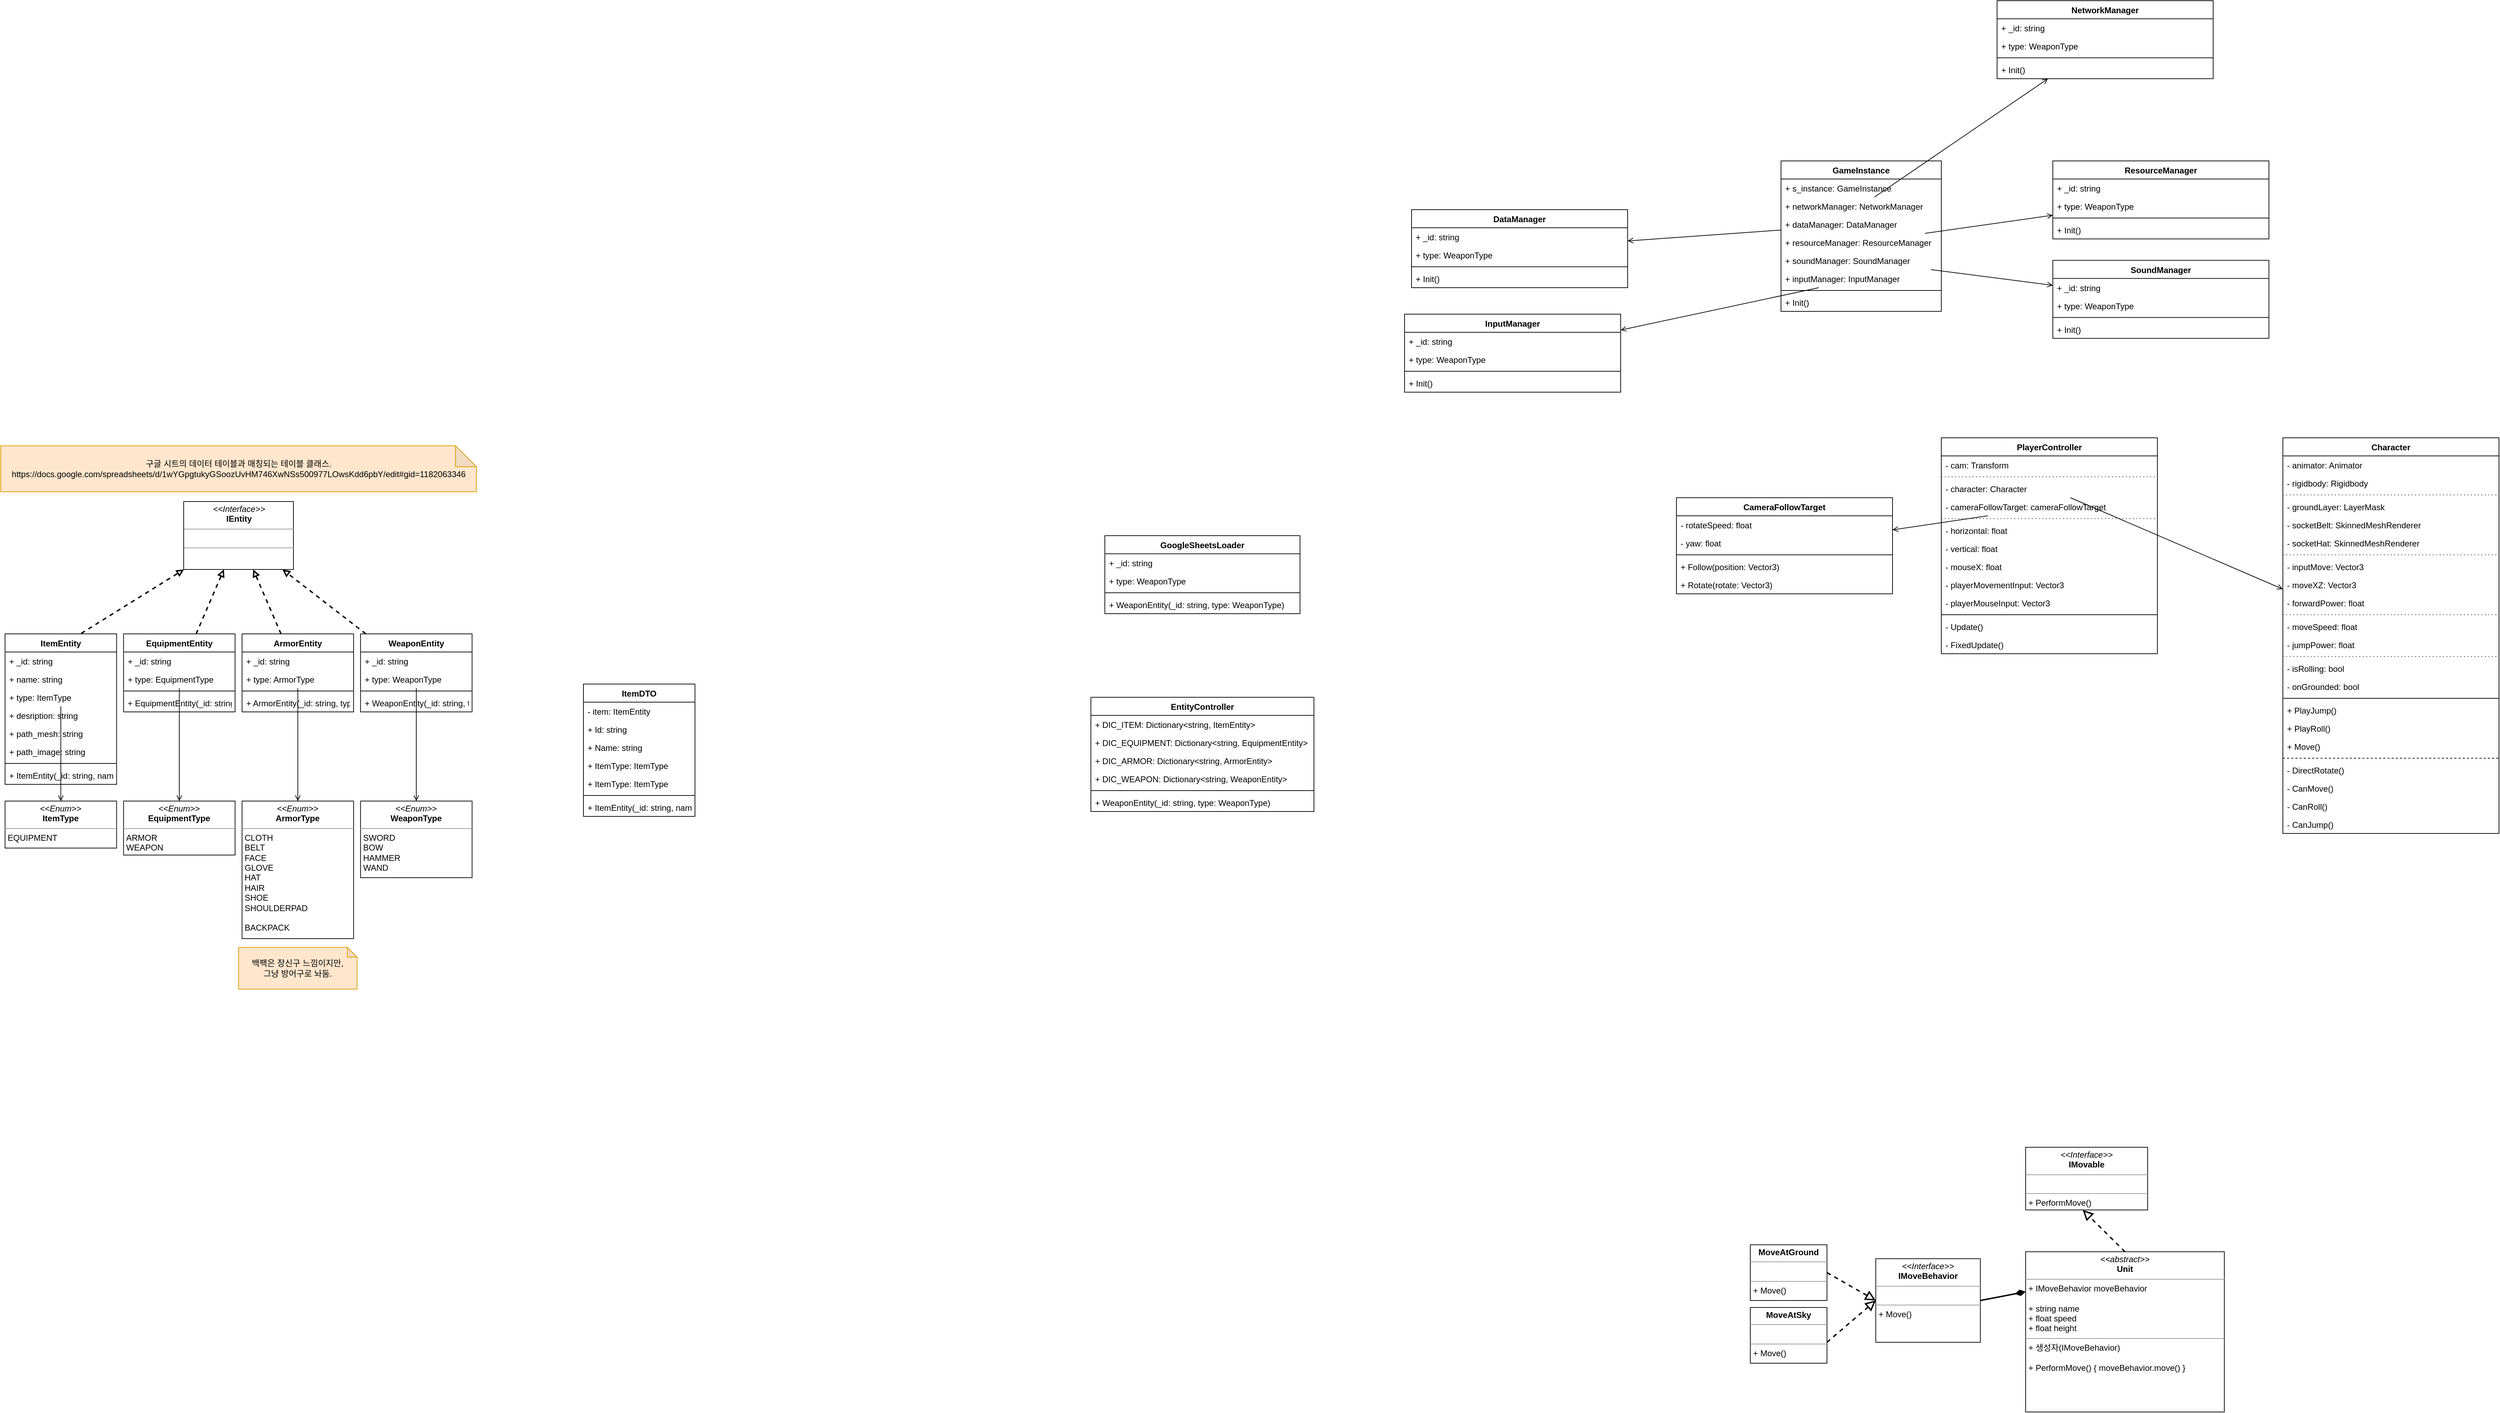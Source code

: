 <mxfile version="19.0.3" type="device"><diagram id="C5RBs43oDa-KdzZeNtuy" name="Page-1"><mxGraphModel dx="2967" dy="2228" grid="0" gridSize="10" guides="1" tooltips="1" connect="1" arrows="1" fold="1" page="1" pageScale="1" pageWidth="827" pageHeight="1169" background="none" math="0" shadow="0"><root><mxCell id="WIyWlLk6GJQsqaUBKTNV-0"/><mxCell id="WIyWlLk6GJQsqaUBKTNV-1" parent="WIyWlLk6GJQsqaUBKTNV-0"/><mxCell id="9VnMXgHcJGbIlLgHJP0y-38" style="edgeStyle=none;rounded=0;orthogonalLoop=1;jettySize=auto;html=1;exitX=0.5;exitY=0;exitDx=0;exitDy=0;entryX=0.468;entryY=1;entryDx=0;entryDy=0;entryPerimeter=0;dashed=1;endArrow=block;endFill=0;strokeWidth=2;endSize=10;startSize=6;" parent="WIyWlLk6GJQsqaUBKTNV-1" source="9VnMXgHcJGbIlLgHJP0y-40" target="9VnMXgHcJGbIlLgHJP0y-43" edge="1"><mxGeometry relative="1" as="geometry"/></mxCell><mxCell id="9VnMXgHcJGbIlLgHJP0y-40" value="&lt;p style=&quot;margin: 0px ; margin-top: 4px ; text-align: center&quot;&gt;&lt;i&gt;&amp;lt;&amp;lt;abstract&amp;gt;&amp;gt;&lt;/i&gt;&lt;b&gt;&lt;br&gt;Unit&lt;/b&gt;&lt;/p&gt;&lt;hr size=&quot;1&quot;&gt;&lt;p style=&quot;margin: 0px ; margin-left: 4px&quot;&gt;+ IMoveBehavior moveBehavior&lt;br&gt;&lt;br&gt;+ string name&lt;br&gt;+ float speed&lt;br&gt;&lt;/p&gt;&lt;p style=&quot;margin: 0px ; margin-left: 4px&quot;&gt;+ float height&lt;/p&gt;&lt;hr size=&quot;1&quot;&gt;&lt;p style=&quot;margin: 0px ; margin-left: 4px&quot;&gt;+ 생성자(IMoveBehavior)&lt;/p&gt;&lt;p style=&quot;margin: 0px ; margin-left: 4px&quot;&gt;&lt;br&gt;&lt;/p&gt;&lt;p style=&quot;margin: 0px 0px 0px 4px&quot;&gt;+ PerformMove() {&amp;nbsp;&lt;span&gt;moveBehavior.move()&amp;nbsp;&lt;/span&gt;&lt;span&gt;}&lt;/span&gt;&lt;/p&gt;" style="verticalAlign=top;align=left;overflow=fill;fontSize=12;fontFamily=Helvetica;html=1;" parent="WIyWlLk6GJQsqaUBKTNV-1" vertex="1"><mxGeometry x="1281" y="666" width="285" height="230" as="geometry"/></mxCell><mxCell id="9VnMXgHcJGbIlLgHJP0y-43" value="&lt;p style=&quot;margin: 0px ; margin-top: 4px ; text-align: center&quot;&gt;&lt;i&gt;&amp;lt;&amp;lt;Interface&amp;gt;&amp;gt;&lt;/i&gt;&lt;br&gt;&lt;b&gt;IMovable&lt;/b&gt;&lt;/p&gt;&lt;hr size=&quot;1&quot;&gt;&lt;p style=&quot;margin: 0px ; margin-left: 4px&quot;&gt;&lt;br&gt;&lt;/p&gt;&lt;hr size=&quot;1&quot;&gt;&lt;p style=&quot;margin: 0px ; margin-left: 4px&quot;&gt;+ PerformMove()&lt;br&gt;&lt;/p&gt;" style="verticalAlign=top;align=left;overflow=fill;fontSize=12;fontFamily=Helvetica;html=1;" parent="WIyWlLk6GJQsqaUBKTNV-1" vertex="1"><mxGeometry x="1281" y="516" width="175" height="90" as="geometry"/></mxCell><mxCell id="9VnMXgHcJGbIlLgHJP0y-44" style="edgeStyle=none;rounded=0;orthogonalLoop=1;jettySize=auto;html=1;exitX=1;exitY=0.5;exitDx=0;exitDy=0;entryX=0;entryY=0.25;entryDx=0;entryDy=0;endArrow=diamondThin;endFill=1;strokeWidth=2;endSize=10;startSize=6;" parent="WIyWlLk6GJQsqaUBKTNV-1" source="9VnMXgHcJGbIlLgHJP0y-45" target="9VnMXgHcJGbIlLgHJP0y-40" edge="1"><mxGeometry relative="1" as="geometry"/></mxCell><mxCell id="9VnMXgHcJGbIlLgHJP0y-45" value="&lt;p style=&quot;margin: 0px ; margin-top: 4px ; text-align: center&quot;&gt;&lt;i&gt;&amp;lt;&amp;lt;Interface&amp;gt;&amp;gt;&lt;/i&gt;&lt;br&gt;&lt;b&gt;IMoveBehavior&lt;/b&gt;&lt;/p&gt;&lt;hr size=&quot;1&quot;&gt;&lt;p style=&quot;margin: 0px ; margin-left: 4px&quot;&gt;&lt;br&gt;&lt;/p&gt;&lt;hr size=&quot;1&quot;&gt;&lt;p style=&quot;margin: 0px ; margin-left: 4px&quot;&gt;+ Move()&lt;/p&gt;" style="verticalAlign=top;align=left;overflow=fill;fontSize=12;fontFamily=Helvetica;html=1;" parent="WIyWlLk6GJQsqaUBKTNV-1" vertex="1"><mxGeometry x="1066" y="676" width="150" height="120" as="geometry"/></mxCell><mxCell id="9VnMXgHcJGbIlLgHJP0y-46" style="edgeStyle=none;rounded=0;orthogonalLoop=1;jettySize=auto;html=1;exitX=1;exitY=0.5;exitDx=0;exitDy=0;entryX=0;entryY=0.5;entryDx=0;entryDy=0;dashed=1;endArrow=block;endFill=0;strokeWidth=2;endSize=10;startSize=6;" parent="WIyWlLk6GJQsqaUBKTNV-1" source="9VnMXgHcJGbIlLgHJP0y-47" target="9VnMXgHcJGbIlLgHJP0y-45" edge="1"><mxGeometry relative="1" as="geometry"/></mxCell><mxCell id="9VnMXgHcJGbIlLgHJP0y-47" value="&lt;p style=&quot;margin: 0px ; margin-top: 4px ; text-align: center&quot;&gt;&lt;b&gt;MoveAtGround&lt;/b&gt;&lt;/p&gt;&lt;hr size=&quot;1&quot;&gt;&lt;p style=&quot;margin: 0px ; margin-left: 4px&quot;&gt;&lt;br&gt;&lt;/p&gt;&lt;hr size=&quot;1&quot;&gt;&lt;p style=&quot;margin: 0px ; margin-left: 4px&quot;&gt;+ &lt;span&gt;Move()&lt;/span&gt;&lt;/p&gt;" style="verticalAlign=top;align=left;overflow=fill;fontSize=12;fontFamily=Helvetica;html=1;" parent="WIyWlLk6GJQsqaUBKTNV-1" vertex="1"><mxGeometry x="886" y="656" width="110" height="80" as="geometry"/></mxCell><mxCell id="9VnMXgHcJGbIlLgHJP0y-48" style="edgeStyle=none;rounded=0;orthogonalLoop=1;jettySize=auto;html=1;exitX=1;exitY=0.5;exitDx=0;exitDy=0;dashed=1;endArrow=block;endFill=0;strokeWidth=2;endSize=10;startSize=6;entryX=0;entryY=0.5;entryDx=0;entryDy=0;" parent="WIyWlLk6GJQsqaUBKTNV-1" target="9VnMXgHcJGbIlLgHJP0y-45" edge="1"><mxGeometry relative="1" as="geometry"><mxPoint x="1026" y="716" as="targetPoint"/><mxPoint x="996" y="796" as="sourcePoint"/></mxGeometry></mxCell><mxCell id="9VnMXgHcJGbIlLgHJP0y-49" value="&lt;p style=&quot;margin: 0px ; margin-top: 4px ; text-align: center&quot;&gt;&lt;b&gt;MoveAtSky&lt;/b&gt;&lt;/p&gt;&lt;hr size=&quot;1&quot;&gt;&lt;p style=&quot;margin: 0px ; margin-left: 4px&quot;&gt;&lt;br&gt;&lt;/p&gt;&lt;hr size=&quot;1&quot;&gt;&lt;p style=&quot;margin: 0px ; margin-left: 4px&quot;&gt;+ Move()&lt;/p&gt;" style="verticalAlign=top;align=left;overflow=fill;fontSize=12;fontFamily=Helvetica;html=1;" parent="WIyWlLk6GJQsqaUBKTNV-1" vertex="1"><mxGeometry x="886" y="746" width="110" height="80" as="geometry"/></mxCell><mxCell id="nxjhVSm8J_aEpLr75gAi-8" style="orthogonalLoop=1;jettySize=auto;html=1;exitX=0.62;exitY=0.026;exitDx=0;exitDy=0;dashed=1;endArrow=block;endFill=0;strokeWidth=2;rounded=0;exitPerimeter=0;" parent="WIyWlLk6GJQsqaUBKTNV-1" source="7H909xOKBtgpmZP25WXi-0" target="7H909xOKBtgpmZP25WXi-45" edge="1"><mxGeometry relative="1" as="geometry"><mxPoint x="-1375.25" y="-171" as="sourcePoint"/><mxPoint x="-1320.25" y="-291" as="targetPoint"/></mxGeometry></mxCell><mxCell id="nxjhVSm8J_aEpLr75gAi-6" value="" style="rounded=0;orthogonalLoop=1;jettySize=auto;html=1;dashed=1;endArrow=block;endFill=0;strokeWidth=2;" parent="WIyWlLk6GJQsqaUBKTNV-1" source="7H909xOKBtgpmZP25WXi-12" target="7H909xOKBtgpmZP25WXi-45" edge="1"><mxGeometry relative="1" as="geometry"><mxPoint x="-1260.25" y="-251" as="sourcePoint"/><mxPoint x="-1282.25" y="-291" as="targetPoint"/></mxGeometry></mxCell><mxCell id="7H909xOKBtgpmZP25WXi-0" value="ItemEntity" style="swimlane;fontStyle=1;align=center;verticalAlign=top;childLayout=stackLayout;horizontal=1;startSize=26;horizontalStack=0;resizeParent=1;resizeParentMax=0;resizeLast=0;collapsible=1;marginBottom=0;" parent="WIyWlLk6GJQsqaUBKTNV-1" vertex="1"><mxGeometry x="-1617.75" y="-221" width="160" height="216" as="geometry"/></mxCell><mxCell id="7H909xOKBtgpmZP25WXi-1" value="+ _id: string" style="text;strokeColor=none;fillColor=none;align=left;verticalAlign=top;spacingLeft=4;spacingRight=4;overflow=hidden;rotatable=0;points=[[0,0.5],[1,0.5]];portConstraint=eastwest;" parent="7H909xOKBtgpmZP25WXi-0" vertex="1"><mxGeometry y="26" width="160" height="26" as="geometry"/></mxCell><mxCell id="7H909xOKBtgpmZP25WXi-24" value="+ name: string" style="text;strokeColor=none;fillColor=none;align=left;verticalAlign=top;spacingLeft=4;spacingRight=4;overflow=hidden;rotatable=0;points=[[0,0.5],[1,0.5]];portConstraint=eastwest;" parent="7H909xOKBtgpmZP25WXi-0" vertex="1"><mxGeometry y="52" width="160" height="26" as="geometry"/></mxCell><mxCell id="7H909xOKBtgpmZP25WXi-25" value="+ type: ItemType" style="text;strokeColor=none;fillColor=none;align=left;verticalAlign=top;spacingLeft=4;spacingRight=4;overflow=hidden;rotatable=0;points=[[0,0.5],[1,0.5]];portConstraint=eastwest;" parent="7H909xOKBtgpmZP25WXi-0" vertex="1"><mxGeometry y="78" width="160" height="26" as="geometry"/></mxCell><mxCell id="7H909xOKBtgpmZP25WXi-47" value="+ desription: string" style="text;strokeColor=none;fillColor=none;align=left;verticalAlign=top;spacingLeft=4;spacingRight=4;overflow=hidden;rotatable=0;points=[[0,0.5],[1,0.5]];portConstraint=eastwest;" parent="7H909xOKBtgpmZP25WXi-0" vertex="1"><mxGeometry y="104" width="160" height="26" as="geometry"/></mxCell><mxCell id="7H909xOKBtgpmZP25WXi-48" value="+ path_mesh: string" style="text;strokeColor=none;fillColor=none;align=left;verticalAlign=top;spacingLeft=4;spacingRight=4;overflow=hidden;rotatable=0;points=[[0,0.5],[1,0.5]];portConstraint=eastwest;" parent="7H909xOKBtgpmZP25WXi-0" vertex="1"><mxGeometry y="130" width="160" height="26" as="geometry"/></mxCell><mxCell id="7H909xOKBtgpmZP25WXi-49" value="+ path_image: string" style="text;strokeColor=none;fillColor=none;align=left;verticalAlign=top;spacingLeft=4;spacingRight=4;overflow=hidden;rotatable=0;points=[[0,0.5],[1,0.5]];portConstraint=eastwest;" parent="7H909xOKBtgpmZP25WXi-0" vertex="1"><mxGeometry y="156" width="160" height="26" as="geometry"/></mxCell><mxCell id="7H909xOKBtgpmZP25WXi-2" value="" style="line;strokeWidth=1;fillColor=none;align=left;verticalAlign=middle;spacingTop=-1;spacingLeft=3;spacingRight=3;rotatable=0;labelPosition=right;points=[];portConstraint=eastwest;" parent="7H909xOKBtgpmZP25WXi-0" vertex="1"><mxGeometry y="182" width="160" height="8" as="geometry"/></mxCell><mxCell id="7H909xOKBtgpmZP25WXi-3" value="+ ItemEntity(_id: string, name: string, type: ItemType, description: string, path_mesh: string, path_image: string)" style="text;strokeColor=none;fillColor=none;align=left;verticalAlign=top;spacingLeft=4;spacingRight=4;overflow=hidden;rotatable=0;points=[[0,0.5],[1,0.5]];portConstraint=eastwest;" parent="7H909xOKBtgpmZP25WXi-0" vertex="1"><mxGeometry y="190" width="160" height="26" as="geometry"/></mxCell><mxCell id="7H909xOKBtgpmZP25WXi-12" value="EquipmentEntity" style="swimlane;fontStyle=1;align=center;verticalAlign=top;childLayout=stackLayout;horizontal=1;startSize=26;horizontalStack=0;resizeParent=1;resizeParentMax=0;resizeLast=0;collapsible=1;marginBottom=0;" parent="WIyWlLk6GJQsqaUBKTNV-1" vertex="1"><mxGeometry x="-1447.75" y="-221" width="160" height="112" as="geometry"/></mxCell><mxCell id="7H909xOKBtgpmZP25WXi-13" value="+ _id: string" style="text;strokeColor=none;fillColor=none;align=left;verticalAlign=top;spacingLeft=4;spacingRight=4;overflow=hidden;rotatable=0;points=[[0,0.5],[1,0.5]];portConstraint=eastwest;" parent="7H909xOKBtgpmZP25WXi-12" vertex="1"><mxGeometry y="26" width="160" height="26" as="geometry"/></mxCell><mxCell id="7H909xOKBtgpmZP25WXi-56" value="+ type: EquipmentType" style="text;strokeColor=none;fillColor=none;align=left;verticalAlign=top;spacingLeft=4;spacingRight=4;overflow=hidden;rotatable=0;points=[[0,0.5],[1,0.5]];portConstraint=eastwest;" parent="7H909xOKBtgpmZP25WXi-12" vertex="1"><mxGeometry y="52" width="160" height="26" as="geometry"/></mxCell><mxCell id="7H909xOKBtgpmZP25WXi-14" value="" style="line;strokeWidth=1;fillColor=none;align=left;verticalAlign=middle;spacingTop=-1;spacingLeft=3;spacingRight=3;rotatable=0;labelPosition=right;points=[];portConstraint=eastwest;" parent="7H909xOKBtgpmZP25WXi-12" vertex="1"><mxGeometry y="78" width="160" height="8" as="geometry"/></mxCell><mxCell id="7H909xOKBtgpmZP25WXi-15" value="+ EquipmentEntity(_id: string, type:EquipmentType)" style="text;strokeColor=none;fillColor=none;align=left;verticalAlign=top;spacingLeft=4;spacingRight=4;overflow=hidden;rotatable=0;points=[[0,0.5],[1,0.5]];portConstraint=eastwest;" parent="7H909xOKBtgpmZP25WXi-12" vertex="1"><mxGeometry y="86" width="160" height="26" as="geometry"/></mxCell><mxCell id="7H909xOKBtgpmZP25WXi-17" value="WeaponEntity" style="swimlane;fontStyle=1;align=center;verticalAlign=top;childLayout=stackLayout;horizontal=1;startSize=26;horizontalStack=0;resizeParent=1;resizeParentMax=0;resizeLast=0;collapsible=1;marginBottom=0;" parent="WIyWlLk6GJQsqaUBKTNV-1" vertex="1"><mxGeometry x="-1107.75" y="-221" width="160" height="112" as="geometry"/></mxCell><mxCell id="7H909xOKBtgpmZP25WXi-18" value="+ _id: string" style="text;strokeColor=none;fillColor=none;align=left;verticalAlign=top;spacingLeft=4;spacingRight=4;overflow=hidden;rotatable=0;points=[[0,0.5],[1,0.5]];portConstraint=eastwest;" parent="7H909xOKBtgpmZP25WXi-17" vertex="1"><mxGeometry y="26" width="160" height="26" as="geometry"/></mxCell><mxCell id="7H909xOKBtgpmZP25WXi-77" value="+ type: WeaponType" style="text;strokeColor=none;fillColor=none;align=left;verticalAlign=top;spacingLeft=4;spacingRight=4;overflow=hidden;rotatable=0;points=[[0,0.5],[1,0.5]];portConstraint=eastwest;" parent="7H909xOKBtgpmZP25WXi-17" vertex="1"><mxGeometry y="52" width="160" height="26" as="geometry"/></mxCell><mxCell id="7H909xOKBtgpmZP25WXi-19" value="" style="line;strokeWidth=1;fillColor=none;align=left;verticalAlign=middle;spacingTop=-1;spacingLeft=3;spacingRight=3;rotatable=0;labelPosition=right;points=[];portConstraint=eastwest;" parent="7H909xOKBtgpmZP25WXi-17" vertex="1"><mxGeometry y="78" width="160" height="8" as="geometry"/></mxCell><mxCell id="7H909xOKBtgpmZP25WXi-20" value="+ WeaponEntity(_id: string, type: WeaponType)" style="text;strokeColor=none;fillColor=none;align=left;verticalAlign=top;spacingLeft=4;spacingRight=4;overflow=hidden;rotatable=0;points=[[0,0.5],[1,0.5]];portConstraint=eastwest;" parent="7H909xOKBtgpmZP25WXi-17" vertex="1"><mxGeometry y="86" width="160" height="26" as="geometry"/></mxCell><mxCell id="7H909xOKBtgpmZP25WXi-21" value="" style="rounded=0;orthogonalLoop=1;jettySize=auto;html=1;dashed=1;endArrow=block;endFill=0;strokeWidth=2;" parent="WIyWlLk6GJQsqaUBKTNV-1" source="7H909xOKBtgpmZP25WXi-17" target="7H909xOKBtgpmZP25WXi-45" edge="1"><mxGeometry relative="1" as="geometry"><mxPoint x="-1150.25" y="-131" as="sourcePoint"/><mxPoint x="-1260.25" y="-291" as="targetPoint"/></mxGeometry></mxCell><mxCell id="7H909xOKBtgpmZP25WXi-23" value="&lt;span style=&quot;&quot;&gt;구글 시트의 데이터 테이블과 매칭되는 테이블 클래스.&lt;/span&gt;&lt;br style=&quot;&quot;&gt;&lt;span style=&quot;&quot;&gt;https://docs.google.com/spreadsheets/d/1wYGpgtukyGSoozUvHM746XwNSs500977LOwsKdd6pbY/edit#gid=1182063346&lt;/span&gt;" style="shape=note;whiteSpace=wrap;html=1;backgroundOutline=1;darkOpacity=0.05;fillColor=#ffe6cc;strokeColor=#d79b00;" parent="WIyWlLk6GJQsqaUBKTNV-1" vertex="1"><mxGeometry x="-1624" y="-491" width="682.5" height="66" as="geometry"/></mxCell><mxCell id="7H909xOKBtgpmZP25WXi-45" value="&lt;p style=&quot;margin:0px;margin-top:4px;text-align:center;&quot;&gt;&lt;i&gt;&amp;lt;&amp;lt;Interface&amp;gt;&amp;gt;&lt;/i&gt;&lt;br&gt;&lt;b&gt;IEntity&lt;/b&gt;&lt;/p&gt;&lt;hr size=&quot;1&quot;&gt;&lt;p style=&quot;margin:0px;margin-left:4px;&quot;&gt;&lt;br&gt;&lt;/p&gt;&lt;hr size=&quot;1&quot;&gt;&lt;p style=&quot;margin:0px;margin-left:4px;&quot;&gt;&lt;br&gt;&lt;/p&gt;" style="verticalAlign=top;align=left;overflow=fill;fontSize=12;fontFamily=Helvetica;html=1;rounded=0;strokeWidth=1;" parent="WIyWlLk6GJQsqaUBKTNV-1" vertex="1"><mxGeometry x="-1361.5" y="-411" width="157.5" height="97.5" as="geometry"/></mxCell><mxCell id="7H909xOKBtgpmZP25WXi-46" value="&lt;p style=&quot;margin:0px;margin-top:4px;text-align:center;&quot;&gt;&lt;i&gt;&amp;lt;&amp;lt;Enum&amp;gt;&amp;gt;&lt;/i&gt;&lt;br&gt;&lt;b&gt;ItemType&lt;/b&gt;&lt;/p&gt;&lt;hr size=&quot;1&quot;&gt;&lt;p style=&quot;margin:0px;margin-left:4px;&quot;&gt;EQUIPMENT&lt;br&gt;&lt;br&gt;&lt;/p&gt;" style="verticalAlign=top;align=left;overflow=fill;fontSize=12;fontFamily=Helvetica;html=1;rounded=0;strokeWidth=1;" parent="WIyWlLk6GJQsqaUBKTNV-1" vertex="1"><mxGeometry x="-1617.75" y="19" width="160" height="67.5" as="geometry"/></mxCell><mxCell id="7H909xOKBtgpmZP25WXi-51" value="ArmorEntity" style="swimlane;fontStyle=1;align=center;verticalAlign=top;childLayout=stackLayout;horizontal=1;startSize=26;horizontalStack=0;resizeParent=1;resizeParentMax=0;resizeLast=0;collapsible=1;marginBottom=0;" parent="WIyWlLk6GJQsqaUBKTNV-1" vertex="1"><mxGeometry x="-1277.75" y="-221" width="160" height="112" as="geometry"/></mxCell><mxCell id="7H909xOKBtgpmZP25WXi-52" value="+ _id: string" style="text;strokeColor=none;fillColor=none;align=left;verticalAlign=top;spacingLeft=4;spacingRight=4;overflow=hidden;rotatable=0;points=[[0,0.5],[1,0.5]];portConstraint=eastwest;" parent="7H909xOKBtgpmZP25WXi-51" vertex="1"><mxGeometry y="26" width="160" height="26" as="geometry"/></mxCell><mxCell id="7H909xOKBtgpmZP25WXi-72" value="+ type: ArmorType" style="text;strokeColor=none;fillColor=none;align=left;verticalAlign=top;spacingLeft=4;spacingRight=4;overflow=hidden;rotatable=0;points=[[0,0.5],[1,0.5]];portConstraint=eastwest;" parent="7H909xOKBtgpmZP25WXi-51" vertex="1"><mxGeometry y="52" width="160" height="26" as="geometry"/></mxCell><mxCell id="7H909xOKBtgpmZP25WXi-53" value="" style="line;strokeWidth=1;fillColor=none;align=left;verticalAlign=middle;spacingTop=-1;spacingLeft=3;spacingRight=3;rotatable=0;labelPosition=right;points=[];portConstraint=eastwest;" parent="7H909xOKBtgpmZP25WXi-51" vertex="1"><mxGeometry y="78" width="160" height="8" as="geometry"/></mxCell><mxCell id="7H909xOKBtgpmZP25WXi-54" value="+ ArmorEntity(_id: string, type: ArmorType)" style="text;strokeColor=none;fillColor=none;align=left;verticalAlign=top;spacingLeft=4;spacingRight=4;overflow=hidden;rotatable=0;points=[[0,0.5],[1,0.5]];portConstraint=eastwest;" parent="7H909xOKBtgpmZP25WXi-51" vertex="1"><mxGeometry y="86" width="160" height="26" as="geometry"/></mxCell><mxCell id="7H909xOKBtgpmZP25WXi-55" value="" style="rounded=0;orthogonalLoop=1;jettySize=auto;html=1;dashed=1;endArrow=block;endFill=0;strokeWidth=2;" parent="WIyWlLk6GJQsqaUBKTNV-1" source="7H909xOKBtgpmZP25WXi-51" target="7H909xOKBtgpmZP25WXi-45" edge="1"><mxGeometry relative="1" as="geometry"><mxPoint x="-1200.25" y="-211" as="sourcePoint"/><mxPoint x="-1230.25" y="-321" as="targetPoint"/></mxGeometry></mxCell><mxCell id="7H909xOKBtgpmZP25WXi-57" value="&lt;p style=&quot;margin:0px;margin-top:4px;text-align:center;&quot;&gt;&lt;i&gt;&amp;lt;&amp;lt;Enum&amp;gt;&amp;gt;&lt;/i&gt;&lt;br&gt;&lt;b&gt;EquipmentType&lt;/b&gt;&lt;/p&gt;&lt;hr size=&quot;1&quot;&gt;&lt;p style=&quot;margin:0px;margin-left:4px;&quot;&gt;ARMOR&lt;br&gt;WEAPON&lt;/p&gt;" style="verticalAlign=top;align=left;overflow=fill;fontSize=12;fontFamily=Helvetica;html=1;rounded=0;strokeWidth=1;" parent="WIyWlLk6GJQsqaUBKTNV-1" vertex="1"><mxGeometry x="-1447.75" y="19" width="160" height="77.5" as="geometry"/></mxCell><mxCell id="7H909xOKBtgpmZP25WXi-63" value="&lt;p style=&quot;margin:0px;margin-top:4px;text-align:center;&quot;&gt;&lt;i&gt;&amp;lt;&amp;lt;Enum&amp;gt;&amp;gt;&lt;/i&gt;&lt;br&gt;&lt;b&gt;ArmorType&lt;/b&gt;&lt;/p&gt;&lt;hr size=&quot;1&quot;&gt;&lt;p style=&quot;margin:0px;margin-left:4px;&quot;&gt;CLOTH&lt;br&gt;BELT&lt;br&gt;FACE&lt;br&gt;GLOVE&lt;br&gt;HAT&lt;br&gt;HAIR&lt;br&gt;SHOE&lt;br&gt;SHOULDERPAD&lt;br&gt;&lt;br&gt;BACKPACK&lt;/p&gt;" style="verticalAlign=top;align=left;overflow=fill;fontSize=12;fontFamily=Helvetica;html=1;rounded=0;strokeWidth=1;" parent="WIyWlLk6GJQsqaUBKTNV-1" vertex="1"><mxGeometry x="-1277.75" y="19" width="160" height="197.5" as="geometry"/></mxCell><mxCell id="7H909xOKBtgpmZP25WXi-64" value="백팩은 장신구 느낌이지만,&lt;br&gt;그냥 방어구로 놔둠." style="shape=note;whiteSpace=wrap;html=1;backgroundOutline=1;darkOpacity=0.05;fillColor=#ffe6cc;strokeColor=#d79b00;size=14;" parent="WIyWlLk6GJQsqaUBKTNV-1" vertex="1"><mxGeometry x="-1282.75" y="229" width="170" height="60" as="geometry"/></mxCell><mxCell id="7H909xOKBtgpmZP25WXi-71" value="&lt;p style=&quot;margin:0px;margin-top:4px;text-align:center;&quot;&gt;&lt;i&gt;&amp;lt;&amp;lt;Enum&amp;gt;&amp;gt;&lt;/i&gt;&lt;br&gt;&lt;b&gt;WeaponType&lt;/b&gt;&lt;/p&gt;&lt;hr size=&quot;1&quot;&gt;&lt;p style=&quot;margin:0px;margin-left:4px;&quot;&gt;SWORD&lt;br&gt;BOW&lt;/p&gt;&lt;p style=&quot;margin:0px;margin-left:4px;&quot;&gt;HAMMER&lt;br&gt;WAND&lt;br&gt;&lt;/p&gt;" style="verticalAlign=top;align=left;overflow=fill;fontSize=12;fontFamily=Helvetica;html=1;rounded=0;strokeWidth=1;" parent="WIyWlLk6GJQsqaUBKTNV-1" vertex="1"><mxGeometry x="-1107.75" y="19" width="160" height="110" as="geometry"/></mxCell><mxCell id="7H909xOKBtgpmZP25WXi-80" value="GoogleSheetsLoader" style="swimlane;fontStyle=1;align=center;verticalAlign=top;childLayout=stackLayout;horizontal=1;startSize=26;horizontalStack=0;resizeParent=1;resizeParentMax=0;resizeLast=0;collapsible=1;marginBottom=0;" parent="WIyWlLk6GJQsqaUBKTNV-1" vertex="1"><mxGeometry x="-40" y="-362" width="280" height="112" as="geometry"/></mxCell><mxCell id="7H909xOKBtgpmZP25WXi-81" value="+ _id: string" style="text;strokeColor=none;fillColor=none;align=left;verticalAlign=top;spacingLeft=4;spacingRight=4;overflow=hidden;rotatable=0;points=[[0,0.5],[1,0.5]];portConstraint=eastwest;" parent="7H909xOKBtgpmZP25WXi-80" vertex="1"><mxGeometry y="26" width="280" height="26" as="geometry"/></mxCell><mxCell id="7H909xOKBtgpmZP25WXi-82" value="+ type: WeaponType" style="text;strokeColor=none;fillColor=none;align=left;verticalAlign=top;spacingLeft=4;spacingRight=4;overflow=hidden;rotatable=0;points=[[0,0.5],[1,0.5]];portConstraint=eastwest;" parent="7H909xOKBtgpmZP25WXi-80" vertex="1"><mxGeometry y="52" width="280" height="26" as="geometry"/></mxCell><mxCell id="7H909xOKBtgpmZP25WXi-83" value="" style="line;strokeWidth=1;fillColor=none;align=left;verticalAlign=middle;spacingTop=-1;spacingLeft=3;spacingRight=3;rotatable=0;labelPosition=right;points=[];portConstraint=eastwest;" parent="7H909xOKBtgpmZP25WXi-80" vertex="1"><mxGeometry y="78" width="280" height="8" as="geometry"/></mxCell><mxCell id="7H909xOKBtgpmZP25WXi-84" value="+ WeaponEntity(_id: string, type: WeaponType)" style="text;strokeColor=none;fillColor=none;align=left;verticalAlign=top;spacingLeft=4;spacingRight=4;overflow=hidden;rotatable=0;points=[[0,0.5],[1,0.5]];portConstraint=eastwest;" parent="7H909xOKBtgpmZP25WXi-80" vertex="1"><mxGeometry y="86" width="280" height="26" as="geometry"/></mxCell><mxCell id="7H909xOKBtgpmZP25WXi-90" value="EntityController" style="swimlane;fontStyle=1;align=center;verticalAlign=top;childLayout=stackLayout;horizontal=1;startSize=26;horizontalStack=0;resizeParent=1;resizeParentMax=0;resizeLast=0;collapsible=1;marginBottom=0;" parent="WIyWlLk6GJQsqaUBKTNV-1" vertex="1"><mxGeometry x="-60" y="-130" width="320" height="164" as="geometry"/></mxCell><mxCell id="7H909xOKBtgpmZP25WXi-92" value="+ DIC_ITEM: Dictionary&lt;string, ItemEntity&gt;" style="text;strokeColor=none;fillColor=none;align=left;verticalAlign=top;spacingLeft=4;spacingRight=4;overflow=hidden;rotatable=0;points=[[0,0.5],[1,0.5]];portConstraint=eastwest;" parent="7H909xOKBtgpmZP25WXi-90" vertex="1"><mxGeometry y="26" width="320" height="26" as="geometry"/></mxCell><mxCell id="7H909xOKBtgpmZP25WXi-109" value="+ DIC_EQUIPMENT: Dictionary&lt;string, EquipmentEntity&gt;" style="text;strokeColor=none;fillColor=none;align=left;verticalAlign=top;spacingLeft=4;spacingRight=4;overflow=hidden;rotatable=0;points=[[0,0.5],[1,0.5]];portConstraint=eastwest;" parent="7H909xOKBtgpmZP25WXi-90" vertex="1"><mxGeometry y="52" width="320" height="26" as="geometry"/></mxCell><mxCell id="7H909xOKBtgpmZP25WXi-108" value="+ DIC_ARMOR: Dictionary&lt;string, ArmorEntity&gt;" style="text;strokeColor=none;fillColor=none;align=left;verticalAlign=top;spacingLeft=4;spacingRight=4;overflow=hidden;rotatable=0;points=[[0,0.5],[1,0.5]];portConstraint=eastwest;" parent="7H909xOKBtgpmZP25WXi-90" vertex="1"><mxGeometry y="78" width="320" height="26" as="geometry"/></mxCell><mxCell id="7H909xOKBtgpmZP25WXi-105" value="+ DIC_WEAPON: Dictionary&lt;string, WeaponEntity&gt;" style="text;strokeColor=none;fillColor=none;align=left;verticalAlign=top;spacingLeft=4;spacingRight=4;overflow=hidden;rotatable=0;points=[[0,0.5],[1,0.5]];portConstraint=eastwest;" parent="7H909xOKBtgpmZP25WXi-90" vertex="1"><mxGeometry y="104" width="320" height="26" as="geometry"/></mxCell><mxCell id="7H909xOKBtgpmZP25WXi-93" value="" style="line;strokeWidth=1;fillColor=none;align=left;verticalAlign=middle;spacingTop=-1;spacingLeft=3;spacingRight=3;rotatable=0;labelPosition=right;points=[];portConstraint=eastwest;" parent="7H909xOKBtgpmZP25WXi-90" vertex="1"><mxGeometry y="130" width="320" height="8" as="geometry"/></mxCell><mxCell id="7H909xOKBtgpmZP25WXi-94" value="+ WeaponEntity(_id: string, type: WeaponType)" style="text;strokeColor=none;fillColor=none;align=left;verticalAlign=top;spacingLeft=4;spacingRight=4;overflow=hidden;rotatable=0;points=[[0,0.5],[1,0.5]];portConstraint=eastwest;" parent="7H909xOKBtgpmZP25WXi-90" vertex="1"><mxGeometry y="138" width="320" height="26" as="geometry"/></mxCell><mxCell id="hQBe8EflBOoZctcCnzkr-6" value="NetworkManager" style="swimlane;fontStyle=1;align=center;verticalAlign=top;childLayout=stackLayout;horizontal=1;startSize=26;horizontalStack=0;resizeParent=1;resizeParentMax=0;resizeLast=0;collapsible=1;marginBottom=0;" parent="WIyWlLk6GJQsqaUBKTNV-1" vertex="1"><mxGeometry x="1240" y="-1130" width="310" height="112" as="geometry"/></mxCell><mxCell id="hQBe8EflBOoZctcCnzkr-7" value="+ _id: string" style="text;strokeColor=none;fillColor=none;align=left;verticalAlign=top;spacingLeft=4;spacingRight=4;overflow=hidden;rotatable=0;points=[[0,0.5],[1,0.5]];portConstraint=eastwest;" parent="hQBe8EflBOoZctcCnzkr-6" vertex="1"><mxGeometry y="26" width="310" height="26" as="geometry"/></mxCell><mxCell id="hQBe8EflBOoZctcCnzkr-8" value="+ type: WeaponType" style="text;strokeColor=none;fillColor=none;align=left;verticalAlign=top;spacingLeft=4;spacingRight=4;overflow=hidden;rotatable=0;points=[[0,0.5],[1,0.5]];portConstraint=eastwest;" parent="hQBe8EflBOoZctcCnzkr-6" vertex="1"><mxGeometry y="52" width="310" height="26" as="geometry"/></mxCell><mxCell id="hQBe8EflBOoZctcCnzkr-9" value="" style="line;strokeWidth=1;fillColor=none;align=left;verticalAlign=middle;spacingTop=-1;spacingLeft=3;spacingRight=3;rotatable=0;labelPosition=right;points=[];portConstraint=eastwest;" parent="hQBe8EflBOoZctcCnzkr-6" vertex="1"><mxGeometry y="78" width="310" height="8" as="geometry"/></mxCell><mxCell id="hQBe8EflBOoZctcCnzkr-10" value="+ Init()" style="text;strokeColor=none;fillColor=none;align=left;verticalAlign=top;spacingLeft=4;spacingRight=4;overflow=hidden;rotatable=0;points=[[0,0.5],[1,0.5]];portConstraint=eastwest;" parent="hQBe8EflBOoZctcCnzkr-6" vertex="1"><mxGeometry y="86" width="310" height="26" as="geometry"/></mxCell><mxCell id="hQBe8EflBOoZctcCnzkr-14" value="GameInstance" style="swimlane;fontStyle=1;align=center;verticalAlign=top;childLayout=stackLayout;horizontal=1;startSize=26;horizontalStack=0;resizeParent=1;resizeParentMax=0;resizeLast=0;collapsible=1;marginBottom=0;" parent="WIyWlLk6GJQsqaUBKTNV-1" vertex="1"><mxGeometry x="930" y="-900" width="230" height="216" as="geometry"/></mxCell><mxCell id="hQBe8EflBOoZctcCnzkr-32" value="+ s_instance: GameInstance" style="text;strokeColor=none;fillColor=none;align=left;verticalAlign=top;spacingLeft=4;spacingRight=4;overflow=hidden;rotatable=0;points=[[0,0.5],[1,0.5]];portConstraint=eastwest;" parent="hQBe8EflBOoZctcCnzkr-14" vertex="1"><mxGeometry y="26" width="230" height="26" as="geometry"/></mxCell><mxCell id="hQBe8EflBOoZctcCnzkr-13" value="+ networkManager: NetworkManager" style="text;strokeColor=none;fillColor=none;align=left;verticalAlign=top;spacingLeft=4;spacingRight=4;overflow=hidden;rotatable=0;points=[[0,0.5],[1,0.5]];portConstraint=eastwest;" parent="hQBe8EflBOoZctcCnzkr-14" vertex="1"><mxGeometry y="52" width="230" height="26" as="geometry"/></mxCell><mxCell id="hQBe8EflBOoZctcCnzkr-12" value="+ dataManager: DataManager" style="text;strokeColor=none;fillColor=none;align=left;verticalAlign=top;spacingLeft=4;spacingRight=4;overflow=hidden;rotatable=0;points=[[0,0.5],[1,0.5]];portConstraint=eastwest;" parent="hQBe8EflBOoZctcCnzkr-14" vertex="1"><mxGeometry y="78" width="230" height="26" as="geometry"/></mxCell><mxCell id="hQBe8EflBOoZctcCnzkr-24" value="+ resourceManager: ResourceManager" style="text;strokeColor=none;fillColor=none;align=left;verticalAlign=top;spacingLeft=4;spacingRight=4;overflow=hidden;rotatable=0;points=[[0,0.5],[1,0.5]];portConstraint=eastwest;" parent="hQBe8EflBOoZctcCnzkr-14" vertex="1"><mxGeometry y="104" width="230" height="26" as="geometry"/></mxCell><mxCell id="hQBe8EflBOoZctcCnzkr-48" value="+ soundManager: SoundManager" style="text;strokeColor=none;fillColor=none;align=left;verticalAlign=top;spacingLeft=4;spacingRight=4;overflow=hidden;rotatable=0;points=[[0,0.5],[1,0.5]];portConstraint=eastwest;" parent="hQBe8EflBOoZctcCnzkr-14" vertex="1"><mxGeometry y="130" width="230" height="26" as="geometry"/></mxCell><mxCell id="2bqvGTrmF53dVjCxCEK1-18" value="+ inputManager: InputManager" style="text;strokeColor=none;fillColor=none;align=left;verticalAlign=top;spacingLeft=4;spacingRight=4;overflow=hidden;rotatable=0;points=[[0,0.5],[1,0.5]];portConstraint=eastwest;" parent="hQBe8EflBOoZctcCnzkr-14" vertex="1"><mxGeometry y="156" width="230" height="26" as="geometry"/></mxCell><mxCell id="hQBe8EflBOoZctcCnzkr-17" value="" style="line;strokeWidth=1;fillColor=none;align=left;verticalAlign=middle;spacingTop=-1;spacingLeft=3;spacingRight=3;rotatable=0;labelPosition=right;points=[];portConstraint=eastwest;" parent="hQBe8EflBOoZctcCnzkr-14" vertex="1"><mxGeometry y="182" width="230" height="8" as="geometry"/></mxCell><mxCell id="hQBe8EflBOoZctcCnzkr-18" value="+ Init()" style="text;strokeColor=none;fillColor=none;align=left;verticalAlign=top;spacingLeft=4;spacingRight=4;overflow=hidden;rotatable=0;points=[[0,0.5],[1,0.5]];portConstraint=eastwest;" parent="hQBe8EflBOoZctcCnzkr-14" vertex="1"><mxGeometry y="190" width="230" height="26" as="geometry"/></mxCell><mxCell id="hQBe8EflBOoZctcCnzkr-19" value="ResourceManager" style="swimlane;fontStyle=1;align=center;verticalAlign=top;childLayout=stackLayout;horizontal=1;startSize=26;horizontalStack=0;resizeParent=1;resizeParentMax=0;resizeLast=0;collapsible=1;marginBottom=0;" parent="WIyWlLk6GJQsqaUBKTNV-1" vertex="1"><mxGeometry x="1320" y="-900" width="310" height="112" as="geometry"/></mxCell><mxCell id="hQBe8EflBOoZctcCnzkr-20" value="+ _id: string" style="text;strokeColor=none;fillColor=none;align=left;verticalAlign=top;spacingLeft=4;spacingRight=4;overflow=hidden;rotatable=0;points=[[0,0.5],[1,0.5]];portConstraint=eastwest;" parent="hQBe8EflBOoZctcCnzkr-19" vertex="1"><mxGeometry y="26" width="310" height="26" as="geometry"/></mxCell><mxCell id="hQBe8EflBOoZctcCnzkr-21" value="+ type: WeaponType" style="text;strokeColor=none;fillColor=none;align=left;verticalAlign=top;spacingLeft=4;spacingRight=4;overflow=hidden;rotatable=0;points=[[0,0.5],[1,0.5]];portConstraint=eastwest;" parent="hQBe8EflBOoZctcCnzkr-19" vertex="1"><mxGeometry y="52" width="310" height="26" as="geometry"/></mxCell><mxCell id="hQBe8EflBOoZctcCnzkr-22" value="" style="line;strokeWidth=1;fillColor=none;align=left;verticalAlign=middle;spacingTop=-1;spacingLeft=3;spacingRight=3;rotatable=0;labelPosition=right;points=[];portConstraint=eastwest;" parent="hQBe8EflBOoZctcCnzkr-19" vertex="1"><mxGeometry y="78" width="310" height="8" as="geometry"/></mxCell><mxCell id="hQBe8EflBOoZctcCnzkr-23" value="+ Init()" style="text;strokeColor=none;fillColor=none;align=left;verticalAlign=top;spacingLeft=4;spacingRight=4;overflow=hidden;rotatable=0;points=[[0,0.5],[1,0.5]];portConstraint=eastwest;" parent="hQBe8EflBOoZctcCnzkr-19" vertex="1"><mxGeometry y="86" width="310" height="26" as="geometry"/></mxCell><mxCell id="hQBe8EflBOoZctcCnzkr-25" value="" style="endArrow=open;html=1;rounded=0;endFill=0;" parent="WIyWlLk6GJQsqaUBKTNV-1" source="7H909xOKBtgpmZP25WXi-72" target="7H909xOKBtgpmZP25WXi-63" edge="1"><mxGeometry width="50" height="50" relative="1" as="geometry"><mxPoint x="-1210.25" y="-21" as="sourcePoint"/><mxPoint x="-1160.25" y="-71" as="targetPoint"/></mxGeometry></mxCell><mxCell id="hQBe8EflBOoZctcCnzkr-26" value="" style="endArrow=open;html=1;rounded=0;endFill=0;" parent="WIyWlLk6GJQsqaUBKTNV-1" source="7H909xOKBtgpmZP25WXi-77" target="7H909xOKBtgpmZP25WXi-71" edge="1"><mxGeometry width="50" height="50" relative="1" as="geometry"><mxPoint x="-1187.75" y="-133" as="sourcePoint"/><mxPoint x="-1187.75" y="29" as="targetPoint"/></mxGeometry></mxCell><mxCell id="hQBe8EflBOoZctcCnzkr-27" value="" style="endArrow=open;html=1;rounded=0;endFill=0;" parent="WIyWlLk6GJQsqaUBKTNV-1" source="7H909xOKBtgpmZP25WXi-56" target="7H909xOKBtgpmZP25WXi-57" edge="1"><mxGeometry width="50" height="50" relative="1" as="geometry"><mxPoint x="-1270.25" y="-111" as="sourcePoint"/><mxPoint x="-1270.25" y="51" as="targetPoint"/></mxGeometry></mxCell><mxCell id="hQBe8EflBOoZctcCnzkr-28" value="" style="endArrow=open;html=1;rounded=0;endFill=0;" parent="WIyWlLk6GJQsqaUBKTNV-1" source="7H909xOKBtgpmZP25WXi-25" target="7H909xOKBtgpmZP25WXi-46" edge="1"><mxGeometry width="50" height="50" relative="1" as="geometry"><mxPoint x="-1357.75" y="-133" as="sourcePoint"/><mxPoint x="-1357.75" y="29" as="targetPoint"/></mxGeometry></mxCell><mxCell id="hQBe8EflBOoZctcCnzkr-29" value="" style="endArrow=open;html=1;rounded=0;endFill=0;" parent="WIyWlLk6GJQsqaUBKTNV-1" source="hQBe8EflBOoZctcCnzkr-13" target="hQBe8EflBOoZctcCnzkr-6" edge="1"><mxGeometry width="50" height="50" relative="1" as="geometry"><mxPoint x="540" y="-845" as="sourcePoint"/><mxPoint x="1280" y="-887" as="targetPoint"/></mxGeometry></mxCell><mxCell id="hQBe8EflBOoZctcCnzkr-31" value="" style="endArrow=open;html=1;rounded=0;endFill=0;" parent="WIyWlLk6GJQsqaUBKTNV-1" source="hQBe8EflBOoZctcCnzkr-24" target="hQBe8EflBOoZctcCnzkr-19" edge="1"><mxGeometry width="50" height="50" relative="1" as="geometry"><mxPoint x="1024.333" y="-811" as="sourcePoint"/><mxPoint x="1310" y="-849" as="targetPoint"/></mxGeometry></mxCell><mxCell id="hQBe8EflBOoZctcCnzkr-42" value="DataManager" style="swimlane;fontStyle=1;align=center;verticalAlign=top;childLayout=stackLayout;horizontal=1;startSize=26;horizontalStack=0;resizeParent=1;resizeParentMax=0;resizeLast=0;collapsible=1;marginBottom=0;" parent="WIyWlLk6GJQsqaUBKTNV-1" vertex="1"><mxGeometry x="400" y="-830" width="310" height="112" as="geometry"/></mxCell><mxCell id="hQBe8EflBOoZctcCnzkr-43" value="+ _id: string" style="text;strokeColor=none;fillColor=none;align=left;verticalAlign=top;spacingLeft=4;spacingRight=4;overflow=hidden;rotatable=0;points=[[0,0.5],[1,0.5]];portConstraint=eastwest;" parent="hQBe8EflBOoZctcCnzkr-42" vertex="1"><mxGeometry y="26" width="310" height="26" as="geometry"/></mxCell><mxCell id="hQBe8EflBOoZctcCnzkr-44" value="+ type: WeaponType" style="text;strokeColor=none;fillColor=none;align=left;verticalAlign=top;spacingLeft=4;spacingRight=4;overflow=hidden;rotatable=0;points=[[0,0.5],[1,0.5]];portConstraint=eastwest;" parent="hQBe8EflBOoZctcCnzkr-42" vertex="1"><mxGeometry y="52" width="310" height="26" as="geometry"/></mxCell><mxCell id="hQBe8EflBOoZctcCnzkr-45" value="" style="line;strokeWidth=1;fillColor=none;align=left;verticalAlign=middle;spacingTop=-1;spacingLeft=3;spacingRight=3;rotatable=0;labelPosition=right;points=[];portConstraint=eastwest;" parent="hQBe8EflBOoZctcCnzkr-42" vertex="1"><mxGeometry y="78" width="310" height="8" as="geometry"/></mxCell><mxCell id="hQBe8EflBOoZctcCnzkr-46" value="+ Init()" style="text;strokeColor=none;fillColor=none;align=left;verticalAlign=top;spacingLeft=4;spacingRight=4;overflow=hidden;rotatable=0;points=[[0,0.5],[1,0.5]];portConstraint=eastwest;" parent="hQBe8EflBOoZctcCnzkr-42" vertex="1"><mxGeometry y="86" width="310" height="26" as="geometry"/></mxCell><mxCell id="hQBe8EflBOoZctcCnzkr-47" value="" style="endArrow=open;html=1;rounded=0;endFill=0;" parent="WIyWlLk6GJQsqaUBKTNV-1" source="hQBe8EflBOoZctcCnzkr-12" target="hQBe8EflBOoZctcCnzkr-42" edge="1"><mxGeometry width="50" height="50" relative="1" as="geometry"><mxPoint x="1150" y="-639.0" as="sourcePoint"/><mxPoint x="1310" y="-706" as="targetPoint"/></mxGeometry></mxCell><mxCell id="2bqvGTrmF53dVjCxCEK1-0" value="SoundManager" style="swimlane;fontStyle=1;align=center;verticalAlign=top;childLayout=stackLayout;horizontal=1;startSize=26;horizontalStack=0;resizeParent=1;resizeParentMax=0;resizeLast=0;collapsible=1;marginBottom=0;" parent="WIyWlLk6GJQsqaUBKTNV-1" vertex="1"><mxGeometry x="1320" y="-757.25" width="310" height="112" as="geometry"/></mxCell><mxCell id="2bqvGTrmF53dVjCxCEK1-1" value="+ _id: string" style="text;strokeColor=none;fillColor=none;align=left;verticalAlign=top;spacingLeft=4;spacingRight=4;overflow=hidden;rotatable=0;points=[[0,0.5],[1,0.5]];portConstraint=eastwest;" parent="2bqvGTrmF53dVjCxCEK1-0" vertex="1"><mxGeometry y="26" width="310" height="26" as="geometry"/></mxCell><mxCell id="2bqvGTrmF53dVjCxCEK1-2" value="+ type: WeaponType" style="text;strokeColor=none;fillColor=none;align=left;verticalAlign=top;spacingLeft=4;spacingRight=4;overflow=hidden;rotatable=0;points=[[0,0.5],[1,0.5]];portConstraint=eastwest;" parent="2bqvGTrmF53dVjCxCEK1-0" vertex="1"><mxGeometry y="52" width="310" height="26" as="geometry"/></mxCell><mxCell id="2bqvGTrmF53dVjCxCEK1-3" value="" style="line;strokeWidth=1;fillColor=none;align=left;verticalAlign=middle;spacingTop=-1;spacingLeft=3;spacingRight=3;rotatable=0;labelPosition=right;points=[];portConstraint=eastwest;" parent="2bqvGTrmF53dVjCxCEK1-0" vertex="1"><mxGeometry y="78" width="310" height="8" as="geometry"/></mxCell><mxCell id="2bqvGTrmF53dVjCxCEK1-4" value="+ Init()" style="text;strokeColor=none;fillColor=none;align=left;verticalAlign=top;spacingLeft=4;spacingRight=4;overflow=hidden;rotatable=0;points=[[0,0.5],[1,0.5]];portConstraint=eastwest;" parent="2bqvGTrmF53dVjCxCEK1-0" vertex="1"><mxGeometry y="86" width="310" height="26" as="geometry"/></mxCell><mxCell id="2bqvGTrmF53dVjCxCEK1-5" value="" style="endArrow=open;html=1;rounded=0;endFill=0;" parent="WIyWlLk6GJQsqaUBKTNV-1" source="hQBe8EflBOoZctcCnzkr-48" target="2bqvGTrmF53dVjCxCEK1-0" edge="1"><mxGeometry width="50" height="50" relative="1" as="geometry"><mxPoint x="1160" y="-640.0" as="sourcePoint"/><mxPoint x="1310" y="-706" as="targetPoint"/></mxGeometry></mxCell><mxCell id="2bqvGTrmF53dVjCxCEK1-6" value="PlayerController" style="swimlane;fontStyle=1;align=center;verticalAlign=top;childLayout=stackLayout;horizontal=1;startSize=26;horizontalStack=0;resizeParent=1;resizeParentMax=0;resizeLast=0;collapsible=1;marginBottom=0;" parent="WIyWlLk6GJQsqaUBKTNV-1" vertex="1"><mxGeometry x="1160" y="-502.5" width="310" height="310" as="geometry"/></mxCell><mxCell id="2bqvGTrmF53dVjCxCEK1-7" value="- cam: Transform" style="text;strokeColor=none;fillColor=none;align=left;verticalAlign=top;spacingLeft=4;spacingRight=4;overflow=hidden;rotatable=0;points=[[0,0.5],[1,0.5]];portConstraint=eastwest;" parent="2bqvGTrmF53dVjCxCEK1-6" vertex="1"><mxGeometry y="26" width="310" height="26" as="geometry"/></mxCell><mxCell id="EKn4Vkc8buLPY8aZYNvf-7" value="" style="line;strokeWidth=1;fillColor=none;align=left;verticalAlign=middle;spacingTop=-1;spacingLeft=3;spacingRight=3;rotatable=0;labelPosition=right;points=[];portConstraint=eastwest;dashed=1;dashPattern=1 4;" parent="2bqvGTrmF53dVjCxCEK1-6" vertex="1"><mxGeometry y="52" width="310" height="8" as="geometry"/></mxCell><mxCell id="EKn4Vkc8buLPY8aZYNvf-5" value="- character: Character" style="text;strokeColor=none;fillColor=none;align=left;verticalAlign=top;spacingLeft=4;spacingRight=4;overflow=hidden;rotatable=0;points=[[0,0.5],[1,0.5]];portConstraint=eastwest;" parent="2bqvGTrmF53dVjCxCEK1-6" vertex="1"><mxGeometry y="60" width="310" height="26" as="geometry"/></mxCell><mxCell id="EKn4Vkc8buLPY8aZYNvf-6" value="- cameraFollowTarget: cameraFollowTarget" style="text;strokeColor=none;fillColor=none;align=left;verticalAlign=top;spacingLeft=4;spacingRight=4;overflow=hidden;rotatable=0;points=[[0,0.5],[1,0.5]];portConstraint=eastwest;" parent="2bqvGTrmF53dVjCxCEK1-6" vertex="1"><mxGeometry y="86" width="310" height="26" as="geometry"/></mxCell><mxCell id="EKn4Vkc8buLPY8aZYNvf-9" value="" style="line;strokeWidth=1;fillColor=none;align=left;verticalAlign=middle;spacingTop=-1;spacingLeft=3;spacingRight=3;rotatable=0;labelPosition=right;points=[];portConstraint=eastwest;dashed=1;dashPattern=1 4;" parent="2bqvGTrmF53dVjCxCEK1-6" vertex="1"><mxGeometry y="112" width="310" height="8" as="geometry"/></mxCell><mxCell id="EKn4Vkc8buLPY8aZYNvf-8" value="- horizontal: float" style="text;strokeColor=none;fillColor=none;align=left;verticalAlign=top;spacingLeft=4;spacingRight=4;overflow=hidden;rotatable=0;points=[[0,0.5],[1,0.5]];portConstraint=eastwest;" parent="2bqvGTrmF53dVjCxCEK1-6" vertex="1"><mxGeometry y="120" width="310" height="26" as="geometry"/></mxCell><mxCell id="EKn4Vkc8buLPY8aZYNvf-10" value="- vertical: float" style="text;strokeColor=none;fillColor=none;align=left;verticalAlign=top;spacingLeft=4;spacingRight=4;overflow=hidden;rotatable=0;points=[[0,0.5],[1,0.5]];portConstraint=eastwest;" parent="2bqvGTrmF53dVjCxCEK1-6" vertex="1"><mxGeometry y="146" width="310" height="26" as="geometry"/></mxCell><mxCell id="EKn4Vkc8buLPY8aZYNvf-11" value="- mouseX: float" style="text;strokeColor=none;fillColor=none;align=left;verticalAlign=top;spacingLeft=4;spacingRight=4;overflow=hidden;rotatable=0;points=[[0,0.5],[1,0.5]];portConstraint=eastwest;" parent="2bqvGTrmF53dVjCxCEK1-6" vertex="1"><mxGeometry y="172" width="310" height="26" as="geometry"/></mxCell><mxCell id="EKn4Vkc8buLPY8aZYNvf-12" value="- playerMovementInput: Vector3" style="text;strokeColor=none;fillColor=none;align=left;verticalAlign=top;spacingLeft=4;spacingRight=4;overflow=hidden;rotatable=0;points=[[0,0.5],[1,0.5]];portConstraint=eastwest;" parent="2bqvGTrmF53dVjCxCEK1-6" vertex="1"><mxGeometry y="198" width="310" height="26" as="geometry"/></mxCell><mxCell id="EKn4Vkc8buLPY8aZYNvf-13" value="- playerMouseInput: Vector3" style="text;strokeColor=none;fillColor=none;align=left;verticalAlign=top;spacingLeft=4;spacingRight=4;overflow=hidden;rotatable=0;points=[[0,0.5],[1,0.5]];portConstraint=eastwest;" parent="2bqvGTrmF53dVjCxCEK1-6" vertex="1"><mxGeometry y="224" width="310" height="26" as="geometry"/></mxCell><mxCell id="2bqvGTrmF53dVjCxCEK1-9" value="" style="line;strokeWidth=1;fillColor=none;align=left;verticalAlign=middle;spacingTop=-1;spacingLeft=3;spacingRight=3;rotatable=0;labelPosition=right;points=[];portConstraint=eastwest;" parent="2bqvGTrmF53dVjCxCEK1-6" vertex="1"><mxGeometry y="250" width="310" height="8" as="geometry"/></mxCell><mxCell id="2bqvGTrmF53dVjCxCEK1-10" value="- Update()" style="text;strokeColor=none;fillColor=none;align=left;verticalAlign=top;spacingLeft=4;spacingRight=4;overflow=hidden;rotatable=0;points=[[0,0.5],[1,0.5]];portConstraint=eastwest;" parent="2bqvGTrmF53dVjCxCEK1-6" vertex="1"><mxGeometry y="258" width="310" height="26" as="geometry"/></mxCell><mxCell id="EKn4Vkc8buLPY8aZYNvf-14" value="- FixedUpdate()" style="text;strokeColor=none;fillColor=none;align=left;verticalAlign=top;spacingLeft=4;spacingRight=4;overflow=hidden;rotatable=0;points=[[0,0.5],[1,0.5]];portConstraint=eastwest;" parent="2bqvGTrmF53dVjCxCEK1-6" vertex="1"><mxGeometry y="284" width="310" height="26" as="geometry"/></mxCell><mxCell id="2bqvGTrmF53dVjCxCEK1-12" value="InputManager" style="swimlane;fontStyle=1;align=center;verticalAlign=top;childLayout=stackLayout;horizontal=1;startSize=26;horizontalStack=0;resizeParent=1;resizeParentMax=0;resizeLast=0;collapsible=1;marginBottom=0;" parent="WIyWlLk6GJQsqaUBKTNV-1" vertex="1"><mxGeometry x="390" y="-680" width="310" height="112" as="geometry"/></mxCell><mxCell id="2bqvGTrmF53dVjCxCEK1-13" value="+ _id: string" style="text;strokeColor=none;fillColor=none;align=left;verticalAlign=top;spacingLeft=4;spacingRight=4;overflow=hidden;rotatable=0;points=[[0,0.5],[1,0.5]];portConstraint=eastwest;" parent="2bqvGTrmF53dVjCxCEK1-12" vertex="1"><mxGeometry y="26" width="310" height="26" as="geometry"/></mxCell><mxCell id="2bqvGTrmF53dVjCxCEK1-14" value="+ type: WeaponType" style="text;strokeColor=none;fillColor=none;align=left;verticalAlign=top;spacingLeft=4;spacingRight=4;overflow=hidden;rotatable=0;points=[[0,0.5],[1,0.5]];portConstraint=eastwest;" parent="2bqvGTrmF53dVjCxCEK1-12" vertex="1"><mxGeometry y="52" width="310" height="26" as="geometry"/></mxCell><mxCell id="2bqvGTrmF53dVjCxCEK1-15" value="" style="line;strokeWidth=1;fillColor=none;align=left;verticalAlign=middle;spacingTop=-1;spacingLeft=3;spacingRight=3;rotatable=0;labelPosition=right;points=[];portConstraint=eastwest;" parent="2bqvGTrmF53dVjCxCEK1-12" vertex="1"><mxGeometry y="78" width="310" height="8" as="geometry"/></mxCell><mxCell id="2bqvGTrmF53dVjCxCEK1-16" value="+ Init()" style="text;strokeColor=none;fillColor=none;align=left;verticalAlign=top;spacingLeft=4;spacingRight=4;overflow=hidden;rotatable=0;points=[[0,0.5],[1,0.5]];portConstraint=eastwest;" parent="2bqvGTrmF53dVjCxCEK1-12" vertex="1"><mxGeometry y="86" width="310" height="26" as="geometry"/></mxCell><mxCell id="2bqvGTrmF53dVjCxCEK1-17" value="" style="endArrow=open;html=1;rounded=0;endFill=0;" parent="WIyWlLk6GJQsqaUBKTNV-1" source="2bqvGTrmF53dVjCxCEK1-18" target="2bqvGTrmF53dVjCxCEK1-12" edge="1"><mxGeometry width="50" height="50" relative="1" as="geometry"><mxPoint x="920" y="-659" as="sourcePoint"/><mxPoint x="1300" y="-556" as="targetPoint"/></mxGeometry></mxCell><mxCell id="2bqvGTrmF53dVjCxCEK1-19" value="CameraFollowTarget" style="swimlane;fontStyle=1;align=center;verticalAlign=top;childLayout=stackLayout;horizontal=1;startSize=26;horizontalStack=0;resizeParent=1;resizeParentMax=0;resizeLast=0;collapsible=1;marginBottom=0;" parent="WIyWlLk6GJQsqaUBKTNV-1" vertex="1"><mxGeometry x="780" y="-416.5" width="310" height="138" as="geometry"/></mxCell><mxCell id="2bqvGTrmF53dVjCxCEK1-20" value="- rotateSpeed: float" style="text;strokeColor=none;fillColor=none;align=left;verticalAlign=top;spacingLeft=4;spacingRight=4;overflow=hidden;rotatable=0;points=[[0,0.5],[1,0.5]];portConstraint=eastwest;" parent="2bqvGTrmF53dVjCxCEK1-19" vertex="1"><mxGeometry y="26" width="310" height="26" as="geometry"/></mxCell><mxCell id="2bqvGTrmF53dVjCxCEK1-21" value="- yaw: float" style="text;strokeColor=none;fillColor=none;align=left;verticalAlign=top;spacingLeft=4;spacingRight=4;overflow=hidden;rotatable=0;points=[[0,0.5],[1,0.5]];portConstraint=eastwest;" parent="2bqvGTrmF53dVjCxCEK1-19" vertex="1"><mxGeometry y="52" width="310" height="26" as="geometry"/></mxCell><mxCell id="2bqvGTrmF53dVjCxCEK1-22" value="" style="line;strokeWidth=1;fillColor=none;align=left;verticalAlign=middle;spacingTop=-1;spacingLeft=3;spacingRight=3;rotatable=0;labelPosition=right;points=[];portConstraint=eastwest;" parent="2bqvGTrmF53dVjCxCEK1-19" vertex="1"><mxGeometry y="78" width="310" height="8" as="geometry"/></mxCell><mxCell id="2bqvGTrmF53dVjCxCEK1-23" value="+ Follow(position: Vector3)" style="text;strokeColor=none;fillColor=none;align=left;verticalAlign=top;spacingLeft=4;spacingRight=4;overflow=hidden;rotatable=0;points=[[0,0.5],[1,0.5]];portConstraint=eastwest;" parent="2bqvGTrmF53dVjCxCEK1-19" vertex="1"><mxGeometry y="86" width="310" height="26" as="geometry"/></mxCell><mxCell id="2bqvGTrmF53dVjCxCEK1-24" value="+ Rotate(rotate: Vector3)" style="text;strokeColor=none;fillColor=none;align=left;verticalAlign=top;spacingLeft=4;spacingRight=4;overflow=hidden;rotatable=0;points=[[0,0.5],[1,0.5]];portConstraint=eastwest;" parent="2bqvGTrmF53dVjCxCEK1-19" vertex="1"><mxGeometry y="112" width="310" height="26" as="geometry"/></mxCell><mxCell id="2bqvGTrmF53dVjCxCEK1-25" value="Character" style="swimlane;fontStyle=1;align=center;verticalAlign=top;childLayout=stackLayout;horizontal=1;startSize=26;horizontalStack=0;resizeParent=1;resizeParentMax=0;resizeLast=0;collapsible=1;marginBottom=0;" parent="WIyWlLk6GJQsqaUBKTNV-1" vertex="1"><mxGeometry x="1650" y="-502.5" width="310" height="568" as="geometry"/></mxCell><mxCell id="2bqvGTrmF53dVjCxCEK1-29" value="- animator: Animator" style="text;strokeColor=none;fillColor=none;align=left;verticalAlign=top;spacingLeft=4;spacingRight=4;overflow=hidden;rotatable=0;points=[[0,0.5],[1,0.5]];portConstraint=eastwest;" parent="2bqvGTrmF53dVjCxCEK1-25" vertex="1"><mxGeometry y="26" width="310" height="26" as="geometry"/></mxCell><mxCell id="2bqvGTrmF53dVjCxCEK1-26" value="- rigidbody: Rigidbody" style="text;strokeColor=none;fillColor=none;align=left;verticalAlign=top;spacingLeft=4;spacingRight=4;overflow=hidden;rotatable=0;points=[[0,0.5],[1,0.5]];portConstraint=eastwest;" parent="2bqvGTrmF53dVjCxCEK1-25" vertex="1"><mxGeometry y="52" width="310" height="26" as="geometry"/></mxCell><mxCell id="2bqvGTrmF53dVjCxCEK1-32" value="" style="line;strokeWidth=1;fillColor=none;align=left;verticalAlign=middle;spacingTop=-1;spacingLeft=3;spacingRight=3;rotatable=0;labelPosition=right;points=[];portConstraint=eastwest;dashed=1;dashPattern=1 4;" parent="2bqvGTrmF53dVjCxCEK1-25" vertex="1"><mxGeometry y="78" width="310" height="8" as="geometry"/></mxCell><mxCell id="2bqvGTrmF53dVjCxCEK1-30" value="- groundLayer: LayerMask" style="text;strokeColor=none;fillColor=none;align=left;verticalAlign=top;spacingLeft=4;spacingRight=4;overflow=hidden;rotatable=0;points=[[0,0.5],[1,0.5]];portConstraint=eastwest;" parent="2bqvGTrmF53dVjCxCEK1-25" vertex="1"><mxGeometry y="86" width="310" height="26" as="geometry"/></mxCell><mxCell id="2bqvGTrmF53dVjCxCEK1-33" value="- socketBelt: SkinnedMeshRenderer" style="text;strokeColor=none;fillColor=none;align=left;verticalAlign=top;spacingLeft=4;spacingRight=4;overflow=hidden;rotatable=0;points=[[0,0.5],[1,0.5]];portConstraint=eastwest;" parent="2bqvGTrmF53dVjCxCEK1-25" vertex="1"><mxGeometry y="112" width="310" height="26" as="geometry"/></mxCell><mxCell id="2bqvGTrmF53dVjCxCEK1-37" value="- socketHat: SkinnedMeshRenderer" style="text;strokeColor=none;fillColor=none;align=left;verticalAlign=top;spacingLeft=4;spacingRight=4;overflow=hidden;rotatable=0;points=[[0,0.5],[1,0.5]];portConstraint=eastwest;" parent="2bqvGTrmF53dVjCxCEK1-25" vertex="1"><mxGeometry y="138" width="310" height="26" as="geometry"/></mxCell><mxCell id="2bqvGTrmF53dVjCxCEK1-34" value="" style="line;strokeWidth=1;fillColor=none;align=left;verticalAlign=middle;spacingTop=-1;spacingLeft=3;spacingRight=3;rotatable=0;labelPosition=right;points=[];portConstraint=eastwest;dashed=1;dashPattern=1 4;" parent="2bqvGTrmF53dVjCxCEK1-25" vertex="1"><mxGeometry y="164" width="310" height="8" as="geometry"/></mxCell><mxCell id="2bqvGTrmF53dVjCxCEK1-35" value="- inputMove: Vector3" style="text;strokeColor=none;fillColor=none;align=left;verticalAlign=top;spacingLeft=4;spacingRight=4;overflow=hidden;rotatable=0;points=[[0,0.5],[1,0.5]];portConstraint=eastwest;" parent="2bqvGTrmF53dVjCxCEK1-25" vertex="1"><mxGeometry y="172" width="310" height="26" as="geometry"/></mxCell><mxCell id="2bqvGTrmF53dVjCxCEK1-38" value="- moveXZ: Vector3" style="text;strokeColor=none;fillColor=none;align=left;verticalAlign=top;spacingLeft=4;spacingRight=4;overflow=hidden;rotatable=0;points=[[0,0.5],[1,0.5]];portConstraint=eastwest;" parent="2bqvGTrmF53dVjCxCEK1-25" vertex="1"><mxGeometry y="198" width="310" height="26" as="geometry"/></mxCell><mxCell id="2bqvGTrmF53dVjCxCEK1-39" value="- forwardPower: float" style="text;strokeColor=none;fillColor=none;align=left;verticalAlign=top;spacingLeft=4;spacingRight=4;overflow=hidden;rotatable=0;points=[[0,0.5],[1,0.5]];portConstraint=eastwest;" parent="2bqvGTrmF53dVjCxCEK1-25" vertex="1"><mxGeometry y="224" width="310" height="26" as="geometry"/></mxCell><mxCell id="2bqvGTrmF53dVjCxCEK1-40" value="" style="line;strokeWidth=1;fillColor=none;align=left;verticalAlign=middle;spacingTop=-1;spacingLeft=3;spacingRight=3;rotatable=0;labelPosition=right;points=[];portConstraint=eastwest;dashed=1;dashPattern=1 4;" parent="2bqvGTrmF53dVjCxCEK1-25" vertex="1"><mxGeometry y="250" width="310" height="8" as="geometry"/></mxCell><mxCell id="2bqvGTrmF53dVjCxCEK1-41" value="- moveSpeed: float" style="text;strokeColor=none;fillColor=none;align=left;verticalAlign=top;spacingLeft=4;spacingRight=4;overflow=hidden;rotatable=0;points=[[0,0.5],[1,0.5]];portConstraint=eastwest;" parent="2bqvGTrmF53dVjCxCEK1-25" vertex="1"><mxGeometry y="258" width="310" height="26" as="geometry"/></mxCell><mxCell id="2bqvGTrmF53dVjCxCEK1-42" value="- jumpPower: float" style="text;strokeColor=none;fillColor=none;align=left;verticalAlign=top;spacingLeft=4;spacingRight=4;overflow=hidden;rotatable=0;points=[[0,0.5],[1,0.5]];portConstraint=eastwest;" parent="2bqvGTrmF53dVjCxCEK1-25" vertex="1"><mxGeometry y="284" width="310" height="26" as="geometry"/></mxCell><mxCell id="2bqvGTrmF53dVjCxCEK1-44" value="" style="line;strokeWidth=1;fillColor=none;align=left;verticalAlign=middle;spacingTop=-1;spacingLeft=3;spacingRight=3;rotatable=0;labelPosition=right;points=[];portConstraint=eastwest;dashed=1;dashPattern=1 4;" parent="2bqvGTrmF53dVjCxCEK1-25" vertex="1"><mxGeometry y="310" width="310" height="8" as="geometry"/></mxCell><mxCell id="2bqvGTrmF53dVjCxCEK1-43" value="- isRolling: bool" style="text;strokeColor=none;fillColor=none;align=left;verticalAlign=top;spacingLeft=4;spacingRight=4;overflow=hidden;rotatable=0;points=[[0,0.5],[1,0.5]];portConstraint=eastwest;" parent="2bqvGTrmF53dVjCxCEK1-25" vertex="1"><mxGeometry y="318" width="310" height="26" as="geometry"/></mxCell><mxCell id="2bqvGTrmF53dVjCxCEK1-46" value="- onGrounded: bool" style="text;strokeColor=none;fillColor=none;align=left;verticalAlign=top;spacingLeft=4;spacingRight=4;overflow=hidden;rotatable=0;points=[[0,0.5],[1,0.5]];portConstraint=eastwest;" parent="2bqvGTrmF53dVjCxCEK1-25" vertex="1"><mxGeometry y="344" width="310" height="26" as="geometry"/></mxCell><mxCell id="2bqvGTrmF53dVjCxCEK1-27" value="" style="line;strokeWidth=1;fillColor=none;align=left;verticalAlign=middle;spacingTop=-1;spacingLeft=3;spacingRight=3;rotatable=0;labelPosition=right;points=[];portConstraint=eastwest;" parent="2bqvGTrmF53dVjCxCEK1-25" vertex="1"><mxGeometry y="370" width="310" height="8" as="geometry"/></mxCell><mxCell id="2bqvGTrmF53dVjCxCEK1-28" value="+ PlayJump()" style="text;strokeColor=none;fillColor=none;align=left;verticalAlign=top;spacingLeft=4;spacingRight=4;overflow=hidden;rotatable=0;points=[[0,0.5],[1,0.5]];portConstraint=eastwest;" parent="2bqvGTrmF53dVjCxCEK1-25" vertex="1"><mxGeometry y="378" width="310" height="26" as="geometry"/></mxCell><mxCell id="2bqvGTrmF53dVjCxCEK1-48" value="+ PlayRoll()" style="text;strokeColor=none;fillColor=none;align=left;verticalAlign=top;spacingLeft=4;spacingRight=4;overflow=hidden;rotatable=0;points=[[0,0.5],[1,0.5]];portConstraint=eastwest;" parent="2bqvGTrmF53dVjCxCEK1-25" vertex="1"><mxGeometry y="404" width="310" height="26" as="geometry"/></mxCell><mxCell id="EKn4Vkc8buLPY8aZYNvf-0" value="+ Move()" style="text;strokeColor=none;fillColor=none;align=left;verticalAlign=top;spacingLeft=4;spacingRight=4;overflow=hidden;rotatable=0;points=[[0,0.5],[1,0.5]];portConstraint=eastwest;" parent="2bqvGTrmF53dVjCxCEK1-25" vertex="1"><mxGeometry y="430" width="310" height="26" as="geometry"/></mxCell><mxCell id="EKn4Vkc8buLPY8aZYNvf-25" value="" style="line;strokeWidth=1;fillColor=none;align=left;verticalAlign=middle;spacingTop=-1;spacingLeft=3;spacingRight=3;rotatable=0;labelPosition=right;points=[];portConstraint=eastwest;dashed=1;" parent="2bqvGTrmF53dVjCxCEK1-25" vertex="1"><mxGeometry y="456" width="310" height="8" as="geometry"/></mxCell><mxCell id="EKn4Vkc8buLPY8aZYNvf-1" value="- DirectRotate()" style="text;strokeColor=none;fillColor=none;align=left;verticalAlign=top;spacingLeft=4;spacingRight=4;overflow=hidden;rotatable=0;points=[[0,0.5],[1,0.5]];portConstraint=eastwest;" parent="2bqvGTrmF53dVjCxCEK1-25" vertex="1"><mxGeometry y="464" width="310" height="26" as="geometry"/></mxCell><mxCell id="EKn4Vkc8buLPY8aZYNvf-2" value="- CanMove()" style="text;strokeColor=none;fillColor=none;align=left;verticalAlign=top;spacingLeft=4;spacingRight=4;overflow=hidden;rotatable=0;points=[[0,0.5],[1,0.5]];portConstraint=eastwest;" parent="2bqvGTrmF53dVjCxCEK1-25" vertex="1"><mxGeometry y="490" width="310" height="26" as="geometry"/></mxCell><mxCell id="EKn4Vkc8buLPY8aZYNvf-3" value="- CanRoll()" style="text;strokeColor=none;fillColor=none;align=left;verticalAlign=top;spacingLeft=4;spacingRight=4;overflow=hidden;rotatable=0;points=[[0,0.5],[1,0.5]];portConstraint=eastwest;" parent="2bqvGTrmF53dVjCxCEK1-25" vertex="1"><mxGeometry y="516" width="310" height="26" as="geometry"/></mxCell><mxCell id="EKn4Vkc8buLPY8aZYNvf-4" value="- CanJump()" style="text;strokeColor=none;fillColor=none;align=left;verticalAlign=top;spacingLeft=4;spacingRight=4;overflow=hidden;rotatable=0;points=[[0,0.5],[1,0.5]];portConstraint=eastwest;" parent="2bqvGTrmF53dVjCxCEK1-25" vertex="1"><mxGeometry y="542" width="310" height="26" as="geometry"/></mxCell><mxCell id="EKn4Vkc8buLPY8aZYNvf-15" value="" style="endArrow=open;html=1;rounded=0;endFill=0;" parent="WIyWlLk6GJQsqaUBKTNV-1" source="EKn4Vkc8buLPY8aZYNvf-5" target="2bqvGTrmF53dVjCxCEK1-25" edge="1"><mxGeometry width="50" height="50" relative="1" as="geometry"><mxPoint x="1520" y="-362" as="sourcePoint"/><mxPoint x="1680" y="-306.25" as="targetPoint"/></mxGeometry></mxCell><mxCell id="EKn4Vkc8buLPY8aZYNvf-16" value="" style="endArrow=open;html=1;rounded=0;endFill=0;" parent="WIyWlLk6GJQsqaUBKTNV-1" source="EKn4Vkc8buLPY8aZYNvf-6" target="2bqvGTrmF53dVjCxCEK1-19" edge="1"><mxGeometry width="50" height="50" relative="1" as="geometry"><mxPoint x="930" y="-270.0" as="sourcePoint"/><mxPoint x="1110" y="-158.776" as="targetPoint"/></mxGeometry></mxCell><mxCell id="32TU0RuodVWaPIiQ2VVj-0" value="ItemDTO" style="swimlane;fontStyle=1;align=center;verticalAlign=top;childLayout=stackLayout;horizontal=1;startSize=26;horizontalStack=0;resizeParent=1;resizeParentMax=0;resizeLast=0;collapsible=1;marginBottom=0;" vertex="1" parent="WIyWlLk6GJQsqaUBKTNV-1"><mxGeometry x="-788" y="-149" width="160" height="190" as="geometry"/></mxCell><mxCell id="32TU0RuodVWaPIiQ2VVj-6" value="- item: ItemEntity" style="text;strokeColor=none;fillColor=none;align=left;verticalAlign=top;spacingLeft=4;spacingRight=4;overflow=hidden;rotatable=0;points=[[0,0.5],[1,0.5]];portConstraint=eastwest;" vertex="1" parent="32TU0RuodVWaPIiQ2VVj-0"><mxGeometry y="26" width="160" height="26" as="geometry"/></mxCell><mxCell id="32TU0RuodVWaPIiQ2VVj-9" value="+ Id: string" style="text;strokeColor=none;fillColor=none;align=left;verticalAlign=top;spacingLeft=4;spacingRight=4;overflow=hidden;rotatable=0;points=[[0,0.5],[1,0.5]];portConstraint=eastwest;" vertex="1" parent="32TU0RuodVWaPIiQ2VVj-0"><mxGeometry y="52" width="160" height="26" as="geometry"/></mxCell><mxCell id="32TU0RuodVWaPIiQ2VVj-10" value="+ Name: string" style="text;strokeColor=none;fillColor=none;align=left;verticalAlign=top;spacingLeft=4;spacingRight=4;overflow=hidden;rotatable=0;points=[[0,0.5],[1,0.5]];portConstraint=eastwest;" vertex="1" parent="32TU0RuodVWaPIiQ2VVj-0"><mxGeometry y="78" width="160" height="26" as="geometry"/></mxCell><mxCell id="32TU0RuodVWaPIiQ2VVj-11" value="+ ItemType: ItemType" style="text;strokeColor=none;fillColor=none;align=left;verticalAlign=top;spacingLeft=4;spacingRight=4;overflow=hidden;rotatable=0;points=[[0,0.5],[1,0.5]];portConstraint=eastwest;" vertex="1" parent="32TU0RuodVWaPIiQ2VVj-0"><mxGeometry y="104" width="160" height="26" as="geometry"/></mxCell><mxCell id="32TU0RuodVWaPIiQ2VVj-12" value="+ ItemType: ItemType" style="text;strokeColor=none;fillColor=none;align=left;verticalAlign=top;spacingLeft=4;spacingRight=4;overflow=hidden;rotatable=0;points=[[0,0.5],[1,0.5]];portConstraint=eastwest;" vertex="1" parent="32TU0RuodVWaPIiQ2VVj-0"><mxGeometry y="130" width="160" height="26" as="geometry"/></mxCell><mxCell id="32TU0RuodVWaPIiQ2VVj-7" value="" style="line;strokeWidth=1;fillColor=none;align=left;verticalAlign=middle;spacingTop=-1;spacingLeft=3;spacingRight=3;rotatable=0;labelPosition=right;points=[];portConstraint=eastwest;" vertex="1" parent="32TU0RuodVWaPIiQ2VVj-0"><mxGeometry y="156" width="160" height="8" as="geometry"/></mxCell><mxCell id="32TU0RuodVWaPIiQ2VVj-8" value="+ ItemEntity(_id: string, name: string, type: ItemType, description: string, path_mesh: string, path_image: string)" style="text;strokeColor=none;fillColor=none;align=left;verticalAlign=top;spacingLeft=4;spacingRight=4;overflow=hidden;rotatable=0;points=[[0,0.5],[1,0.5]];portConstraint=eastwest;" vertex="1" parent="32TU0RuodVWaPIiQ2VVj-0"><mxGeometry y="164" width="160" height="26" as="geometry"/></mxCell></root></mxGraphModel></diagram></mxfile>